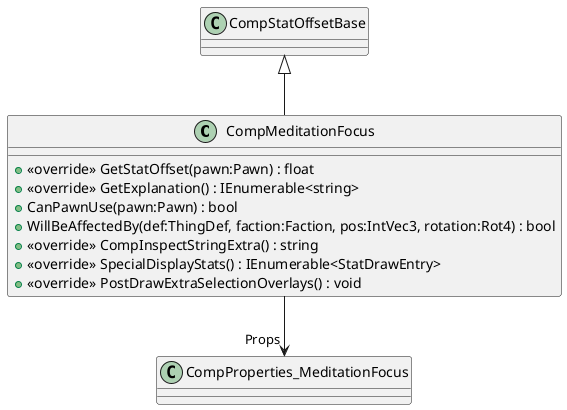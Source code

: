@startuml
class CompMeditationFocus {
    + <<override>> GetStatOffset(pawn:Pawn) : float
    + <<override>> GetExplanation() : IEnumerable<string>
    + CanPawnUse(pawn:Pawn) : bool
    + WillBeAffectedBy(def:ThingDef, faction:Faction, pos:IntVec3, rotation:Rot4) : bool
    + <<override>> CompInspectStringExtra() : string
    + <<override>> SpecialDisplayStats() : IEnumerable<StatDrawEntry>
    + <<override>> PostDrawExtraSelectionOverlays() : void
}
CompStatOffsetBase <|-- CompMeditationFocus
CompMeditationFocus --> "Props" CompProperties_MeditationFocus
@enduml
